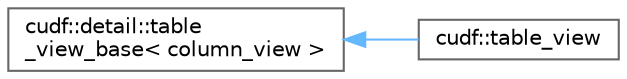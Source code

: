 digraph "类继承关系图"
{
 // LATEX_PDF_SIZE
  bgcolor="transparent";
  edge [fontname=Helvetica,fontsize=10,labelfontname=Helvetica,labelfontsize=10];
  node [fontname=Helvetica,fontsize=10,shape=box,height=0.2,width=0.4];
  rankdir="LR";
  Node0 [id="Node000000",label="cudf::detail::table\l_view_base\< column_view \>",height=0.2,width=0.4,color="grey40", fillcolor="white", style="filled",URL="$classcudf_1_1detail_1_1table__view__base.html",tooltip=" "];
  Node0 -> Node1 [id="edge108_Node000000_Node000001",dir="back",color="steelblue1",style="solid",tooltip=" "];
  Node1 [id="Node000001",label="cudf::table_view",height=0.2,width=0.4,color="grey40", fillcolor="white", style="filled",URL="$classcudf_1_1table__view.html",tooltip="A set of cudf::column_view's of the same size."];
}

